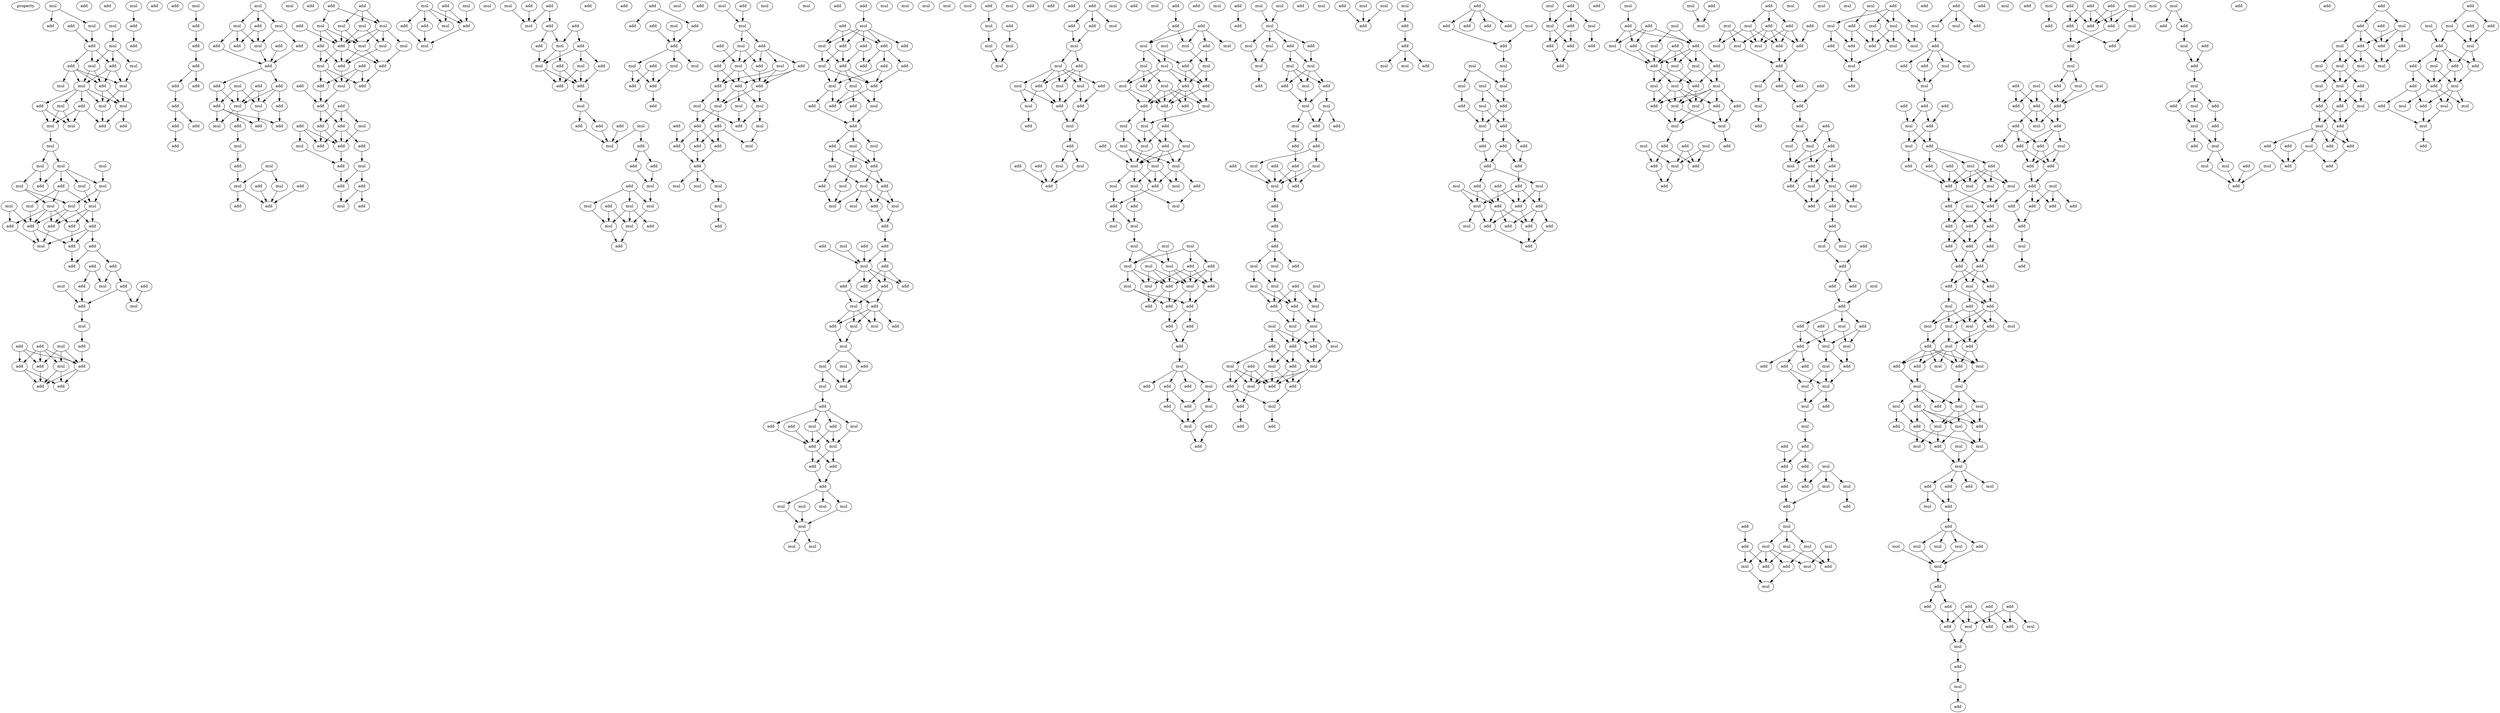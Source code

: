digraph {
    node [fontcolor=black]
    property [mul=2,lf=1.2]
    0 [ label = mul ];
    1 [ label = add ];
    2 [ label = mul ];
    3 [ label = add ];
    4 [ label = mul ];
    5 [ label = add ];
    6 [ label = add ];
    7 [ label = mul ];
    8 [ label = add ];
    9 [ label = mul ];
    10 [ label = mul ];
    11 [ label = add ];
    12 [ label = mul ];
    13 [ label = add ];
    14 [ label = mul ];
    15 [ label = mul ];
    16 [ label = add ];
    17 [ label = mul ];
    18 [ label = mul ];
    19 [ label = mul ];
    20 [ label = add ];
    21 [ label = mul ];
    22 [ label = add ];
    23 [ label = add ];
    24 [ label = mul ];
    25 [ label = mul ];
    26 [ label = mul ];
    27 [ label = mul ];
    28 [ label = mul ];
    29 [ label = mul ];
    30 [ label = mul ];
    31 [ label = add ];
    32 [ label = mul ];
    33 [ label = add ];
    34 [ label = mul ];
    35 [ label = mul ];
    36 [ label = mul ];
    37 [ label = mul ];
    38 [ label = mul ];
    39 [ label = add ];
    40 [ label = add ];
    41 [ label = add ];
    42 [ label = add ];
    43 [ label = add ];
    44 [ label = add ];
    45 [ label = mul ];
    46 [ label = add ];
    47 [ label = add ];
    48 [ label = add ];
    49 [ label = add ];
    50 [ label = mul ];
    51 [ label = add ];
    52 [ label = add ];
    53 [ label = add ];
    54 [ label = mul ];
    55 [ label = add ];
    56 [ label = mul ];
    57 [ label = mul ];
    58 [ label = add ];
    59 [ label = add ];
    60 [ label = add ];
    61 [ label = mul ];
    62 [ label = mul ];
    63 [ label = add ];
    64 [ label = add ];
    65 [ label = add ];
    66 [ label = add ];
    67 [ label = add ];
    68 [ label = add ];
    69 [ label = mul ];
    70 [ label = add ];
    71 [ label = add ];
    72 [ label = add ];
    73 [ label = add ];
    74 [ label = mul ];
    75 [ label = add ];
    76 [ label = add ];
    77 [ label = add ];
    78 [ label = add ];
    79 [ label = add ];
    80 [ label = add ];
    81 [ label = add ];
    82 [ label = add ];
    83 [ label = add ];
    84 [ label = mul ];
    85 [ label = mul ];
    86 [ label = add ];
    87 [ label = mul ];
    88 [ label = add ];
    89 [ label = add ];
    90 [ label = mul ];
    91 [ label = add ];
    92 [ label = add ];
    93 [ label = add ];
    94 [ label = add ];
    95 [ label = mul ];
    96 [ label = add ];
    97 [ label = add ];
    98 [ label = mul ];
    99 [ label = add ];
    100 [ label = mul ];
    101 [ label = add ];
    102 [ label = mul ];
    103 [ label = add ];
    104 [ label = add ];
    105 [ label = add ];
    106 [ label = mul ];
    107 [ label = mul ];
    108 [ label = mul ];
    109 [ label = add ];
    110 [ label = add ];
    111 [ label = add ];
    112 [ label = add ];
    113 [ label = mul ];
    114 [ label = mul ];
    115 [ label = add ];
    116 [ label = add ];
    117 [ label = add ];
    118 [ label = add ];
    119 [ label = mul ];
    120 [ label = mul ];
    121 [ label = add ];
    122 [ label = mul ];
    123 [ label = mul ];
    124 [ label = mul ];
    125 [ label = add ];
    126 [ label = mul ];
    127 [ label = mul ];
    128 [ label = add ];
    129 [ label = add ];
    130 [ label = add ];
    131 [ label = add ];
    132 [ label = mul ];
    133 [ label = mul ];
    134 [ label = add ];
    135 [ label = add ];
    136 [ label = add ];
    137 [ label = add ];
    138 [ label = add ];
    139 [ label = add ];
    140 [ label = add ];
    141 [ label = mul ];
    142 [ label = add ];
    143 [ label = add ];
    144 [ label = add ];
    145 [ label = mul ];
    146 [ label = add ];
    147 [ label = add ];
    148 [ label = mul ];
    149 [ label = add ];
    150 [ label = add ];
    151 [ label = add ];
    152 [ label = mul ];
    153 [ label = add ];
    154 [ label = mul ];
    155 [ label = mul ];
    156 [ label = add ];
    157 [ label = mul ];
    158 [ label = mul ];
    159 [ label = add ];
    160 [ label = add ];
    161 [ label = mul ];
    162 [ label = add ];
    163 [ label = add ];
    164 [ label = mul ];
    165 [ label = add ];
    166 [ label = mul ];
    167 [ label = add ];
    168 [ label = mul ];
    169 [ label = add ];
    170 [ label = add ];
    171 [ label = add ];
    172 [ label = mul ];
    173 [ label = add ];
    174 [ label = mul ];
    175 [ label = add ];
    176 [ label = add ];
    177 [ label = mul ];
    178 [ label = mul ];
    179 [ label = add ];
    180 [ label = add ];
    181 [ label = add ];
    182 [ label = mul ];
    183 [ label = add ];
    184 [ label = add ];
    185 [ label = add ];
    186 [ label = add ];
    187 [ label = add ];
    188 [ label = mul ];
    189 [ label = mul ];
    190 [ label = add ];
    191 [ label = mul ];
    192 [ label = add ];
    193 [ label = mul ];
    194 [ label = mul ];
    195 [ label = add ];
    196 [ label = mul ];
    197 [ label = add ];
    198 [ label = add ];
    199 [ label = add ];
    200 [ label = mul ];
    201 [ label = add ];
    202 [ label = mul ];
    203 [ label = add ];
    204 [ label = add ];
    205 [ label = add ];
    206 [ label = add ];
    207 [ label = mul ];
    208 [ label = mul ];
    209 [ label = mul ];
    210 [ label = add ];
    211 [ label = add ];
    212 [ label = add ];
    213 [ label = mul ];
    214 [ label = add ];
    215 [ label = mul ];
    216 [ label = mul ];
    217 [ label = add ];
    218 [ label = add ];
    219 [ label = mul ];
    220 [ label = mul ];
    221 [ label = add ];
    222 [ label = add ];
    223 [ label = mul ];
    224 [ label = add ];
    225 [ label = add ];
    226 [ label = add ];
    227 [ label = add ];
    228 [ label = mul ];
    229 [ label = mul ];
    230 [ label = mul ];
    231 [ label = mul ];
    232 [ label = add ];
    233 [ label = add ];
    234 [ label = add ];
    235 [ label = add ];
    236 [ label = mul ];
    237 [ label = add ];
    238 [ label = mul ];
    239 [ label = add ];
    240 [ label = add ];
    241 [ label = add ];
    242 [ label = mul ];
    243 [ label = mul ];
    244 [ label = mul ];
    245 [ label = mul ];
    246 [ label = add ];
    247 [ label = mul ];
    248 [ label = add ];
    249 [ label = add ];
    250 [ label = add ];
    251 [ label = mul ];
    252 [ label = add ];
    253 [ label = add ];
    254 [ label = mul ];
    255 [ label = add ];
    256 [ label = add ];
    257 [ label = add ];
    258 [ label = mul ];
    259 [ label = add ];
    260 [ label = add ];
    261 [ label = add ];
    262 [ label = mul ];
    263 [ label = add ];
    264 [ label = mul ];
    265 [ label = mul ];
    266 [ label = add ];
    267 [ label = add ];
    268 [ label = add ];
    269 [ label = add ];
    270 [ label = add ];
    271 [ label = mul ];
    272 [ label = mul ];
    273 [ label = mul ];
    274 [ label = add ];
    275 [ label = mul ];
    276 [ label = add ];
    277 [ label = mul ];
    278 [ label = mul ];
    279 [ label = add ];
    280 [ label = mul ];
    281 [ label = add ];
    282 [ label = mul ];
    283 [ label = mul ];
    284 [ label = add ];
    285 [ label = add ];
    286 [ label = add ];
    287 [ label = add ];
    288 [ label = mul ];
    289 [ label = mul ];
    290 [ label = add ];
    291 [ label = mul ];
    292 [ label = add ];
    293 [ label = add ];
    294 [ label = add ];
    295 [ label = add ];
    296 [ label = add ];
    297 [ label = mul ];
    298 [ label = mul ];
    299 [ label = mul ];
    300 [ label = add ];
    301 [ label = add ];
    302 [ label = mul ];
    303 [ label = mul ];
    304 [ label = mul ];
    305 [ label = mul ];
    306 [ label = add ];
    307 [ label = mul ];
    308 [ label = mul ];
    309 [ label = mul ];
    310 [ label = add ];
    311 [ label = add ];
    312 [ label = mul ];
    313 [ label = add ];
    314 [ label = add ];
    315 [ label = mul ];
    316 [ label = mul ];
    317 [ label = add ];
    318 [ label = add ];
    319 [ label = add ];
    320 [ label = mul ];
    321 [ label = add ];
    322 [ label = mul ];
    323 [ label = mul ];
    324 [ label = mul ];
    325 [ label = mul ];
    326 [ label = mul ];
    327 [ label = mul ];
    328 [ label = mul ];
    329 [ label = add ];
    330 [ label = mul ];
    331 [ label = mul ];
    332 [ label = mul ];
    333 [ label = add ];
    334 [ label = add ];
    335 [ label = mul ];
    336 [ label = mul ];
    337 [ label = mul ];
    338 [ label = add ];
    339 [ label = add ];
    340 [ label = add ];
    341 [ label = add ];
    342 [ label = mul ];
    343 [ label = add ];
    344 [ label = mul ];
    345 [ label = add ];
    346 [ label = mul ];
    347 [ label = mul ];
    348 [ label = add ];
    349 [ label = mul ];
    350 [ label = add ];
    351 [ label = mul ];
    352 [ label = mul ];
    353 [ label = add ];
    354 [ label = add ];
    355 [ label = mul ];
    356 [ label = add ];
    357 [ label = mul ];
    358 [ label = mul ];
    359 [ label = add ];
    360 [ label = add ];
    361 [ label = add ];
    362 [ label = add ];
    363 [ label = mul ];
    364 [ label = mul ];
    365 [ label = add ];
    366 [ label = add ];
    367 [ label = add ];
    368 [ label = add ];
    369 [ label = mul ];
    370 [ label = mul ];
    371 [ label = mul ];
    372 [ label = mul ];
    373 [ label = add ];
    374 [ label = mul ];
    375 [ label = add ];
    376 [ label = mul ];
    377 [ label = mul ];
    378 [ label = add ];
    379 [ label = add ];
    380 [ label = mul ];
    381 [ label = add ];
    382 [ label = mul ];
    383 [ label = mul ];
    384 [ label = add ];
    385 [ label = add ];
    386 [ label = add ];
    387 [ label = mul ];
    388 [ label = add ];
    389 [ label = mul ];
    390 [ label = mul ];
    391 [ label = mul ];
    392 [ label = add ];
    393 [ label = add ];
    394 [ label = mul ];
    395 [ label = mul ];
    396 [ label = mul ];
    397 [ label = mul ];
    398 [ label = add ];
    399 [ label = add ];
    400 [ label = mul ];
    401 [ label = mul ];
    402 [ label = mul ];
    403 [ label = mul ];
    404 [ label = add ];
    405 [ label = add ];
    406 [ label = mul ];
    407 [ label = mul ];
    408 [ label = mul ];
    409 [ label = mul ];
    410 [ label = mul ];
    411 [ label = mul ];
    412 [ label = add ];
    413 [ label = mul ];
    414 [ label = mul ];
    415 [ label = add ];
    416 [ label = mul ];
    417 [ label = add ];
    418 [ label = mul ];
    419 [ label = mul ];
    420 [ label = add ];
    421 [ label = add ];
    422 [ label = add ];
    423 [ label = add ];
    424 [ label = add ];
    425 [ label = add ];
    426 [ label = add ];
    427 [ label = add ];
    428 [ label = mul ];
    429 [ label = add ];
    430 [ label = add ];
    431 [ label = add ];
    432 [ label = mul ];
    433 [ label = add ];
    434 [ label = mul ];
    435 [ label = add ];
    436 [ label = add ];
    437 [ label = mul ];
    438 [ label = add ];
    439 [ label = mul ];
    440 [ label = add ];
    441 [ label = mul ];
    442 [ label = mul ];
    443 [ label = add ];
    444 [ label = add ];
    445 [ label = mul ];
    446 [ label = mul ];
    447 [ label = mul ];
    448 [ label = add ];
    449 [ label = mul ];
    450 [ label = add ];
    451 [ label = mul ];
    452 [ label = mul ];
    453 [ label = mul ];
    454 [ label = add ];
    455 [ label = mul ];
    456 [ label = add ];
    457 [ label = add ];
    458 [ label = mul ];
    459 [ label = mul ];
    460 [ label = add ];
    461 [ label = add ];
    462 [ label = mul ];
    463 [ label = add ];
    464 [ label = add ];
    465 [ label = add ];
    466 [ label = add ];
    467 [ label = mul ];
    468 [ label = add ];
    469 [ label = mul ];
    470 [ label = mul ];
    471 [ label = add ];
    472 [ label = add ];
    473 [ label = add ];
    474 [ label = mul ];
    475 [ label = mul ];
    476 [ label = add ];
    477 [ label = add ];
    478 [ label = add ];
    479 [ label = mul ];
    480 [ label = add ];
    481 [ label = mul ];
    482 [ label = mul ];
    483 [ label = mul ];
    484 [ label = mul ];
    485 [ label = add ];
    486 [ label = add ];
    487 [ label = add ];
    488 [ label = mul ];
    489 [ label = mul ];
    490 [ label = mul ];
    491 [ label = mul ];
    492 [ label = mul ];
    493 [ label = add ];
    494 [ label = add ];
    495 [ label = add ];
    496 [ label = add ];
    497 [ label = mul ];
    498 [ label = mul ];
    499 [ label = mul ];
    500 [ label = add ];
    501 [ label = add ];
    502 [ label = mul ];
    503 [ label = add ];
    504 [ label = add ];
    505 [ label = add ];
    506 [ label = mul ];
    507 [ label = add ];
    508 [ label = add ];
    509 [ label = mul ];
    510 [ label = add ];
    511 [ label = add ];
    512 [ label = mul ];
    513 [ label = mul ];
    514 [ label = add ];
    515 [ label = add ];
    516 [ label = add ];
    517 [ label = add ];
    518 [ label = add ];
    519 [ label = mul ];
    520 [ label = add ];
    521 [ label = add ];
    522 [ label = mul ];
    523 [ label = mul ];
    524 [ label = mul ];
    525 [ label = mul ];
    526 [ label = mul ];
    527 [ label = add ];
    528 [ label = mul ];
    529 [ label = add ];
    530 [ label = add ];
    531 [ label = mul ];
    532 [ label = add ];
    533 [ label = add ];
    534 [ label = add ];
    535 [ label = add ];
    536 [ label = add ];
    537 [ label = mul ];
    538 [ label = add ];
    539 [ label = add ];
    540 [ label = add ];
    541 [ label = mul ];
    542 [ label = mul ];
    543 [ label = add ];
    544 [ label = add ];
    545 [ label = add ];
    546 [ label = mul ];
    547 [ label = add ];
    548 [ label = add ];
    549 [ label = add ];
    550 [ label = add ];
    551 [ label = add ];
    552 [ label = mul ];
    553 [ label = add ];
    554 [ label = add ];
    555 [ label = mul ];
    556 [ label = mul ];
    557 [ label = add ];
    558 [ label = add ];
    559 [ label = add ];
    560 [ label = add ];
    561 [ label = add ];
    562 [ label = mul ];
    563 [ label = add ];
    564 [ label = mul ];
    565 [ label = add ];
    566 [ label = add ];
    567 [ label = add ];
    568 [ label = add ];
    569 [ label = mul ];
    570 [ label = mul ];
    571 [ label = add ];
    572 [ label = add ];
    573 [ label = mul ];
    574 [ label = mul ];
    575 [ label = mul ];
    576 [ label = mul ];
    577 [ label = add ];
    578 [ label = mul ];
    579 [ label = add ];
    580 [ label = add ];
    581 [ label = add ];
    582 [ label = mul ];
    583 [ label = mul ];
    584 [ label = mul ];
    585 [ label = mul ];
    586 [ label = mul ];
    587 [ label = add ];
    588 [ label = mul ];
    589 [ label = add ];
    590 [ label = add ];
    591 [ label = add ];
    592 [ label = mul ];
    593 [ label = add ];
    594 [ label = mul ];
    595 [ label = add ];
    596 [ label = add ];
    597 [ label = mul ];
    598 [ label = add ];
    599 [ label = mul ];
    600 [ label = mul ];
    601 [ label = add ];
    602 [ label = add ];
    603 [ label = add ];
    604 [ label = add ];
    605 [ label = mul ];
    606 [ label = add ];
    607 [ label = mul ];
    608 [ label = mul ];
    609 [ label = add ];
    610 [ label = add ];
    611 [ label = add ];
    612 [ label = mul ];
    613 [ label = add ];
    614 [ label = add ];
    615 [ label = mul ];
    616 [ label = add ];
    617 [ label = mul ];
    618 [ label = add ];
    619 [ label = mul ];
    620 [ label = add ];
    621 [ label = mul ];
    622 [ label = add ];
    623 [ label = add ];
    624 [ label = mul ];
    625 [ label = add ];
    626 [ label = mul ];
    627 [ label = add ];
    628 [ label = mul ];
    629 [ label = add ];
    630 [ label = mul ];
    631 [ label = add ];
    632 [ label = add ];
    633 [ label = add ];
    634 [ label = mul ];
    635 [ label = mul ];
    636 [ label = mul ];
    637 [ label = add ];
    638 [ label = add ];
    639 [ label = mul ];
    640 [ label = add ];
    641 [ label = add ];
    642 [ label = add ];
    643 [ label = add ];
    644 [ label = mul ];
    645 [ label = add ];
    646 [ label = mul ];
    647 [ label = add ];
    648 [ label = mul ];
    649 [ label = mul ];
    650 [ label = add ];
    651 [ label = add ];
    652 [ label = add ];
    653 [ label = add ];
    654 [ label = mul ];
    655 [ label = mul ];
    656 [ label = mul ];
    657 [ label = add ];
    658 [ label = mul ];
    659 [ label = add ];
    660 [ label = add ];
    661 [ label = mul ];
    662 [ label = add ];
    663 [ label = add ];
    664 [ label = mul ];
    665 [ label = mul ];
    666 [ label = mul ];
    667 [ label = add ];
    668 [ label = mul ];
    669 [ label = add ];
    670 [ label = add ];
    671 [ label = add ];
    672 [ label = add ];
    673 [ label = mul ];
    674 [ label = mul ];
    675 [ label = mul ];
    676 [ label = mul ];
    677 [ label = add ];
    678 [ label = mul ];
    679 [ label = mul ];
    680 [ label = add ];
    681 [ label = mul ];
    682 [ label = add ];
    683 [ label = add ];
    684 [ label = mul ];
    685 [ label = add ];
    686 [ label = mul ];
    687 [ label = mul ];
    688 [ label = mul ];
    689 [ label = mul ];
    690 [ label = add ];
    691 [ label = mul ];
    692 [ label = add ];
    693 [ label = mul ];
    694 [ label = mul ];
    695 [ label = add ];
    696 [ label = add ];
    697 [ label = mul ];
    698 [ label = add ];
    699 [ label = add ];
    700 [ label = add ];
    701 [ label = mul ];
    702 [ label = mul ];
    703 [ label = add ];
    704 [ label = add ];
    705 [ label = add ];
    706 [ label = add ];
    707 [ label = mul ];
    708 [ label = add ];
    709 [ label = mul ];
    710 [ label = mul ];
    711 [ label = add ];
    712 [ label = add ];
    713 [ label = add ];
    714 [ label = mul ];
    715 [ label = mul ];
    716 [ label = add ];
    717 [ label = mul ];
    718 [ label = add ];
    719 [ label = mul ];
    720 [ label = add ];
    721 [ label = add ];
    722 [ label = add ];
    723 [ label = add ];
    724 [ label = mul ];
    725 [ label = add ];
    726 [ label = mul ];
    727 [ label = mul ];
    728 [ label = mul ];
    729 [ label = add ];
    730 [ label = add ];
    731 [ label = add ];
    732 [ label = add ];
    733 [ label = add ];
    734 [ label = add ];
    735 [ label = add ];
    736 [ label = add ];
    737 [ label = add ];
    738 [ label = add ];
    739 [ label = add ];
    740 [ label = mul ];
    741 [ label = add ];
    742 [ label = mul ];
    743 [ label = add ];
    744 [ label = add ];
    745 [ label = mul ];
    746 [ label = add ];
    747 [ label = mul ];
    748 [ label = mul ];
    749 [ label = mul ];
    750 [ label = mul ];
    751 [ label = add ];
    752 [ label = add ];
    753 [ label = mul ];
    754 [ label = add ];
    755 [ label = add ];
    756 [ label = mul ];
    757 [ label = add ];
    758 [ label = mul ];
    759 [ label = mul ];
    760 [ label = mul ];
    761 [ label = mul ];
    762 [ label = add ];
    763 [ label = mul ];
    764 [ label = add ];
    765 [ label = add ];
    766 [ label = mul ];
    767 [ label = add ];
    768 [ label = add ];
    769 [ label = mul ];
    770 [ label = mul ];
    771 [ label = mul ];
    772 [ label = mul ];
    773 [ label = add ];
    774 [ label = mul ];
    775 [ label = add ];
    776 [ label = add ];
    777 [ label = mul ];
    778 [ label = add ];
    779 [ label = add ];
    780 [ label = mul ];
    781 [ label = add ];
    782 [ label = add ];
    783 [ label = mul ];
    784 [ label = mul ];
    785 [ label = add ];
    786 [ label = mul ];
    787 [ label = mul ];
    788 [ label = mul ];
    789 [ label = add ];
    790 [ label = add ];
    791 [ label = add ];
    792 [ label = add ];
    793 [ label = add ];
    794 [ label = add ];
    795 [ label = mul ];
    796 [ label = add ];
    797 [ label = add ];
    798 [ label = mul ];
    799 [ label = add ];
    800 [ label = mul ];
    801 [ label = add ];
    802 [ label = mul ];
    803 [ label = add ];
    804 [ label = mul ];
    805 [ label = add ];
    806 [ label = add ];
    807 [ label = mul ];
    808 [ label = add ];
    809 [ label = add ];
    810 [ label = mul ];
    811 [ label = add ];
    812 [ label = add ];
    813 [ label = mul ];
    814 [ label = add ];
    815 [ label = mul ];
    816 [ label = add ];
    817 [ label = mul ];
    818 [ label = add ];
    819 [ label = add ];
    820 [ label = mul ];
    821 [ label = mul ];
    822 [ label = mul ];
    823 [ label = add ];
    824 [ label = add ];
    825 [ label = add ];
    826 [ label = mul ];
    827 [ label = add ];
    828 [ label = add ];
    829 [ label = add ];
    830 [ label = mul ];
    831 [ label = add ];
    832 [ label = add ];
    833 [ label = add ];
    834 [ label = add ];
    835 [ label = add ];
    836 [ label = mul ];
    837 [ label = add ];
    838 [ label = add ];
    839 [ label = add ];
    840 [ label = add ];
    841 [ label = add ];
    842 [ label = mul ];
    843 [ label = add ];
    844 [ label = add ];
    845 [ label = mul ];
    846 [ label = add ];
    847 [ label = add ];
    848 [ label = mul ];
    849 [ label = add ];
    850 [ label = add ];
    851 [ label = mul ];
    852 [ label = add ];
    853 [ label = add ];
    854 [ label = mul ];
    855 [ label = add ];
    856 [ label = mul ];
    857 [ label = mul ];
    858 [ label = add ];
    859 [ label = mul ];
    860 [ label = add ];
    861 [ label = mul ];
    862 [ label = mul ];
    863 [ label = add ];
    864 [ label = add ];
    865 [ label = add ];
    866 [ label = add ];
    867 [ label = add ];
    868 [ label = mul ];
    869 [ label = add ];
    870 [ label = mul ];
    871 [ label = add ];
    872 [ label = add ];
    873 [ label = mul ];
    874 [ label = mul ];
    875 [ label = mul ];
    876 [ label = mul ];
    877 [ label = mul ];
    878 [ label = add ];
    879 [ label = mul ];
    880 [ label = add ];
    881 [ label = add ];
    882 [ label = mul ];
    883 [ label = mul ];
    884 [ label = add ];
    885 [ label = mul ];
    886 [ label = add ];
    887 [ label = add ];
    888 [ label = add ];
    889 [ label = add ];
    890 [ label = add ];
    891 [ label = add ];
    892 [ label = add ];
    893 [ label = mul ];
    894 [ label = mul ];
    895 [ label = add ];
    896 [ label = add ];
    897 [ label = add ];
    898 [ label = mul ];
    899 [ label = add ];
    900 [ label = add ];
    901 [ label = add ];
    902 [ label = mul ];
    903 [ label = add ];
    904 [ label = add ];
    905 [ label = mul ];
    906 [ label = add ];
    907 [ label = add ];
    908 [ label = mul ];
    909 [ label = mul ];
    910 [ label = mul ];
    911 [ label = mul ];
    912 [ label = add ];
    0 -> 1 [ name = 0 ];
    0 -> 4 [ name = 1 ];
    2 -> 7 [ name = 2 ];
    3 -> 6 [ name = 3 ];
    4 -> 6 [ name = 4 ];
    6 -> 8 [ name = 5 ];
    6 -> 9 [ name = 6 ];
    6 -> 11 [ name = 7 ];
    7 -> 9 [ name = 8 ];
    7 -> 10 [ name = 9 ];
    7 -> 11 [ name = 10 ];
    8 -> 12 [ name = 11 ];
    8 -> 13 [ name = 12 ];
    8 -> 14 [ name = 13 ];
    8 -> 15 [ name = 14 ];
    9 -> 13 [ name = 15 ];
    9 -> 15 [ name = 16 ];
    10 -> 14 [ name = 17 ];
    11 -> 13 [ name = 18 ];
    11 -> 14 [ name = 19 ];
    11 -> 15 [ name = 20 ];
    13 -> 17 [ name = 21 ];
    13 -> 19 [ name = 22 ];
    14 -> 17 [ name = 23 ];
    14 -> 19 [ name = 24 ];
    15 -> 16 [ name = 25 ];
    15 -> 17 [ name = 26 ];
    15 -> 18 [ name = 27 ];
    15 -> 19 [ name = 28 ];
    15 -> 20 [ name = 29 ];
    16 -> 21 [ name = 30 ];
    16 -> 24 [ name = 31 ];
    17 -> 23 [ name = 32 ];
    18 -> 21 [ name = 33 ];
    18 -> 24 [ name = 34 ];
    19 -> 22 [ name = 35 ];
    19 -> 23 [ name = 36 ];
    20 -> 21 [ name = 37 ];
    20 -> 23 [ name = 38 ];
    20 -> 24 [ name = 39 ];
    24 -> 25 [ name = 40 ];
    25 -> 26 [ name = 41 ];
    25 -> 28 [ name = 42 ];
    26 -> 29 [ name = 43 ];
    26 -> 30 [ name = 44 ];
    26 -> 31 [ name = 45 ];
    26 -> 33 [ name = 46 ];
    27 -> 30 [ name = 47 ];
    28 -> 32 [ name = 48 ];
    28 -> 33 [ name = 49 ];
    29 -> 34 [ name = 50 ];
    30 -> 34 [ name = 51 ];
    30 -> 35 [ name = 52 ];
    31 -> 34 [ name = 53 ];
    31 -> 37 [ name = 54 ];
    31 -> 38 [ name = 55 ];
    32 -> 35 [ name = 56 ];
    32 -> 38 [ name = 57 ];
    34 -> 39 [ name = 58 ];
    34 -> 40 [ name = 59 ];
    34 -> 43 [ name = 60 ];
    35 -> 39 [ name = 61 ];
    35 -> 42 [ name = 62 ];
    35 -> 43 [ name = 63 ];
    36 -> 41 [ name = 64 ];
    36 -> 42 [ name = 65 ];
    37 -> 42 [ name = 66 ];
    38 -> 39 [ name = 67 ];
    38 -> 40 [ name = 68 ];
    38 -> 41 [ name = 69 ];
    38 -> 42 [ name = 70 ];
    39 -> 45 [ name = 71 ];
    40 -> 44 [ name = 72 ];
    41 -> 45 [ name = 73 ];
    42 -> 44 [ name = 74 ];
    42 -> 45 [ name = 75 ];
    43 -> 44 [ name = 76 ];
    43 -> 45 [ name = 77 ];
    43 -> 46 [ name = 78 ];
    44 -> 49 [ name = 79 ];
    46 -> 48 [ name = 80 ];
    46 -> 49 [ name = 81 ];
    47 -> 53 [ name = 82 ];
    47 -> 54 [ name = 83 ];
    48 -> 51 [ name = 84 ];
    48 -> 54 [ name = 85 ];
    50 -> 55 [ name = 86 ];
    51 -> 55 [ name = 87 ];
    51 -> 56 [ name = 88 ];
    52 -> 56 [ name = 89 ];
    53 -> 55 [ name = 90 ];
    55 -> 57 [ name = 91 ];
    57 -> 60 [ name = 92 ];
    58 -> 62 [ name = 93 ];
    58 -> 63 [ name = 94 ];
    58 -> 64 [ name = 95 ];
    58 -> 65 [ name = 96 ];
    59 -> 63 [ name = 97 ];
    59 -> 64 [ name = 98 ];
    59 -> 65 [ name = 99 ];
    60 -> 65 [ name = 100 ];
    61 -> 62 [ name = 101 ];
    61 -> 64 [ name = 102 ];
    61 -> 65 [ name = 103 ];
    62 -> 66 [ name = 104 ];
    62 -> 67 [ name = 105 ];
    63 -> 66 [ name = 106 ];
    63 -> 67 [ name = 107 ];
    64 -> 66 [ name = 108 ];
    65 -> 66 [ name = 109 ];
    65 -> 67 [ name = 110 ];
    69 -> 72 [ name = 111 ];
    72 -> 73 [ name = 112 ];
    74 -> 75 [ name = 113 ];
    75 -> 76 [ name = 114 ];
    76 -> 77 [ name = 115 ];
    77 -> 78 [ name = 116 ];
    77 -> 79 [ name = 117 ];
    78 -> 80 [ name = 118 ];
    80 -> 81 [ name = 119 ];
    80 -> 82 [ name = 120 ];
    81 -> 83 [ name = 121 ];
    84 -> 85 [ name = 122 ];
    84 -> 86 [ name = 123 ];
    84 -> 87 [ name = 124 ];
    85 -> 88 [ name = 125 ];
    85 -> 90 [ name = 126 ];
    85 -> 91 [ name = 127 ];
    86 -> 88 [ name = 128 ];
    86 -> 90 [ name = 129 ];
    87 -> 89 [ name = 130 ];
    87 -> 90 [ name = 131 ];
    89 -> 93 [ name = 132 ];
    90 -> 93 [ name = 133 ];
    91 -> 93 [ name = 134 ];
    92 -> 93 [ name = 135 ];
    93 -> 96 [ name = 136 ];
    93 -> 97 [ name = 137 ];
    94 -> 98 [ name = 138 ];
    94 -> 100 [ name = 139 ];
    95 -> 98 [ name = 140 ];
    95 -> 100 [ name = 141 ];
    95 -> 101 [ name = 142 ];
    96 -> 100 [ name = 143 ];
    96 -> 101 [ name = 144 ];
    97 -> 98 [ name = 145 ];
    97 -> 99 [ name = 146 ];
    97 -> 100 [ name = 147 ];
    98 -> 103 [ name = 148 ];
    99 -> 105 [ name = 149 ];
    100 -> 104 [ name = 150 ];
    100 -> 106 [ name = 151 ];
    101 -> 103 [ name = 152 ];
    101 -> 105 [ name = 153 ];
    101 -> 106 [ name = 154 ];
    104 -> 107 [ name = 155 ];
    107 -> 109 [ name = 156 ];
    108 -> 113 [ name = 157 ];
    108 -> 114 [ name = 158 ];
    109 -> 114 [ name = 159 ];
    111 -> 116 [ name = 160 ];
    112 -> 116 [ name = 161 ];
    113 -> 116 [ name = 162 ];
    114 -> 115 [ name = 163 ];
    114 -> 116 [ name = 164 ];
    117 -> 119 [ name = 165 ];
    117 -> 122 [ name = 166 ];
    117 -> 123 [ name = 167 ];
    118 -> 120 [ name = 168 ];
    118 -> 122 [ name = 169 ];
    119 -> 127 [ name = 170 ];
    119 -> 128 [ name = 171 ];
    120 -> 125 [ name = 172 ];
    120 -> 126 [ name = 173 ];
    120 -> 128 [ name = 174 ];
    121 -> 128 [ name = 175 ];
    122 -> 124 [ name = 176 ];
    122 -> 126 [ name = 177 ];
    122 -> 127 [ name = 178 ];
    122 -> 128 [ name = 179 ];
    123 -> 126 [ name = 180 ];
    123 -> 128 [ name = 181 ];
    124 -> 131 [ name = 182 ];
    125 -> 130 [ name = 183 ];
    125 -> 132 [ name = 184 ];
    126 -> 130 [ name = 185 ];
    126 -> 131 [ name = 186 ];
    127 -> 130 [ name = 187 ];
    128 -> 130 [ name = 188 ];
    128 -> 131 [ name = 189 ];
    128 -> 132 [ name = 190 ];
    129 -> 133 [ name = 191 ];
    129 -> 134 [ name = 192 ];
    129 -> 135 [ name = 193 ];
    130 -> 133 [ name = 194 ];
    131 -> 134 [ name = 195 ];
    132 -> 133 [ name = 196 ];
    132 -> 134 [ name = 197 ];
    132 -> 135 [ name = 198 ];
    133 -> 137 [ name = 199 ];
    135 -> 137 [ name = 200 ];
    136 -> 137 [ name = 201 ];
    137 -> 140 [ name = 202 ];
    137 -> 142 [ name = 203 ];
    138 -> 140 [ name = 204 ];
    138 -> 141 [ name = 205 ];
    138 -> 142 [ name = 206 ];
    139 -> 144 [ name = 207 ];
    139 -> 145 [ name = 208 ];
    139 -> 146 [ name = 209 ];
    140 -> 144 [ name = 210 ];
    140 -> 146 [ name = 211 ];
    141 -> 146 [ name = 212 ];
    142 -> 143 [ name = 213 ];
    142 -> 144 [ name = 214 ];
    142 -> 146 [ name = 215 ];
    143 -> 148 [ name = 216 ];
    145 -> 147 [ name = 217 ];
    146 -> 147 [ name = 218 ];
    147 -> 150 [ name = 219 ];
    148 -> 149 [ name = 220 ];
    148 -> 150 [ name = 221 ];
    149 -> 151 [ name = 222 ];
    149 -> 152 [ name = 223 ];
    150 -> 152 [ name = 224 ];
    153 -> 156 [ name = 225 ];
    153 -> 158 [ name = 226 ];
    154 -> 156 [ name = 227 ];
    154 -> 158 [ name = 228 ];
    154 -> 159 [ name = 229 ];
    154 -> 160 [ name = 230 ];
    155 -> 156 [ name = 231 ];
    156 -> 161 [ name = 232 ];
    159 -> 161 [ name = 233 ];
    160 -> 161 [ name = 234 ];
    162 -> 166 [ name = 235 ];
    163 -> 165 [ name = 236 ];
    163 -> 166 [ name = 237 ];
    164 -> 166 [ name = 238 ];
    165 -> 168 [ name = 239 ];
    165 -> 169 [ name = 240 ];
    167 -> 168 [ name = 241 ];
    167 -> 170 [ name = 242 ];
    168 -> 172 [ name = 243 ];
    168 -> 173 [ name = 244 ];
    169 -> 172 [ name = 245 ];
    170 -> 171 [ name = 246 ];
    170 -> 172 [ name = 247 ];
    170 -> 174 [ name = 248 ];
    171 -> 176 [ name = 249 ];
    172 -> 175 [ name = 250 ];
    172 -> 176 [ name = 251 ];
    173 -> 175 [ name = 252 ];
    173 -> 176 [ name = 253 ];
    174 -> 175 [ name = 254 ];
    174 -> 176 [ name = 255 ];
    176 -> 177 [ name = 256 ];
    177 -> 179 [ name = 257 ];
    177 -> 180 [ name = 258 ];
    178 -> 182 [ name = 259 ];
    178 -> 183 [ name = 260 ];
    179 -> 182 [ name = 261 ];
    180 -> 182 [ name = 262 ];
    181 -> 182 [ name = 263 ];
    183 -> 185 [ name = 264 ];
    183 -> 186 [ name = 265 ];
    185 -> 188 [ name = 266 ];
    186 -> 188 [ name = 267 ];
    187 -> 189 [ name = 268 ];
    187 -> 191 [ name = 269 ];
    187 -> 193 [ name = 270 ];
    188 -> 189 [ name = 271 ];
    189 -> 196 [ name = 272 ];
    191 -> 194 [ name = 273 ];
    192 -> 194 [ name = 274 ];
    192 -> 196 [ name = 275 ];
    193 -> 194 [ name = 276 ];
    193 -> 195 [ name = 277 ];
    193 -> 196 [ name = 278 ];
    194 -> 197 [ name = 279 ];
    196 -> 197 [ name = 280 ];
    198 -> 201 [ name = 281 ];
    198 -> 203 [ name = 282 ];
    199 -> 204 [ name = 283 ];
    202 -> 204 [ name = 284 ];
    203 -> 204 [ name = 285 ];
    204 -> 207 [ name = 286 ];
    204 -> 208 [ name = 287 ];
    204 -> 209 [ name = 288 ];
    206 -> 210 [ name = 289 ];
    206 -> 211 [ name = 290 ];
    207 -> 210 [ name = 291 ];
    208 -> 210 [ name = 292 ];
    208 -> 211 [ name = 293 ];
    210 -> 212 [ name = 294 ];
    213 -> 216 [ name = 295 ];
    214 -> 216 [ name = 296 ];
    216 -> 217 [ name = 297 ];
    216 -> 219 [ name = 298 ];
    217 -> 220 [ name = 299 ];
    217 -> 221 [ name = 300 ];
    217 -> 223 [ name = 301 ];
    217 -> 224 [ name = 302 ];
    218 -> 220 [ name = 303 ];
    219 -> 220 [ name = 304 ];
    219 -> 221 [ name = 305 ];
    219 -> 222 [ name = 306 ];
    220 -> 225 [ name = 307 ];
    220 -> 226 [ name = 308 ];
    220 -> 227 [ name = 309 ];
    221 -> 225 [ name = 310 ];
    222 -> 226 [ name = 311 ];
    222 -> 227 [ name = 312 ];
    223 -> 225 [ name = 313 ];
    223 -> 227 [ name = 314 ];
    224 -> 225 [ name = 315 ];
    224 -> 226 [ name = 316 ];
    225 -> 229 [ name = 317 ];
    225 -> 230 [ name = 318 ];
    226 -> 228 [ name = 319 ];
    226 -> 229 [ name = 320 ];
    226 -> 230 [ name = 321 ];
    227 -> 229 [ name = 322 ];
    227 -> 231 [ name = 323 ];
    228 -> 234 [ name = 324 ];
    229 -> 232 [ name = 325 ];
    229 -> 233 [ name = 326 ];
    230 -> 234 [ name = 327 ];
    230 -> 236 [ name = 328 ];
    231 -> 233 [ name = 329 ];
    231 -> 234 [ name = 330 ];
    232 -> 237 [ name = 331 ];
    232 -> 238 [ name = 332 ];
    232 -> 240 [ name = 333 ];
    233 -> 237 [ name = 334 ];
    233 -> 239 [ name = 335 ];
    233 -> 240 [ name = 336 ];
    235 -> 239 [ name = 337 ];
    236 -> 238 [ name = 338 ];
    237 -> 241 [ name = 339 ];
    239 -> 241 [ name = 340 ];
    240 -> 241 [ name = 341 ];
    241 -> 242 [ name = 342 ];
    241 -> 243 [ name = 343 ];
    241 -> 244 [ name = 344 ];
    244 -> 247 [ name = 345 ];
    247 -> 248 [ name = 346 ];
    249 -> 251 [ name = 347 ];
    250 -> 252 [ name = 348 ];
    250 -> 254 [ name = 349 ];
    250 -> 256 [ name = 350 ];
    251 -> 252 [ name = 351 ];
    251 -> 253 [ name = 352 ];
    251 -> 254 [ name = 353 ];
    251 -> 255 [ name = 354 ];
    251 -> 256 [ name = 355 ];
    252 -> 257 [ name = 356 ];
    252 -> 260 [ name = 357 ];
    252 -> 261 [ name = 358 ];
    253 -> 259 [ name = 359 ];
    253 -> 261 [ name = 360 ];
    254 -> 258 [ name = 361 ];
    254 -> 259 [ name = 362 ];
    256 -> 258 [ name = 363 ];
    256 -> 259 [ name = 364 ];
    257 -> 263 [ name = 365 ];
    258 -> 263 [ name = 366 ];
    258 -> 264 [ name = 367 ];
    259 -> 262 [ name = 368 ];
    259 -> 263 [ name = 369 ];
    259 -> 264 [ name = 370 ];
    260 -> 263 [ name = 371 ];
    260 -> 264 [ name = 372 ];
    262 -> 265 [ name = 373 ];
    262 -> 266 [ name = 374 ];
    262 -> 267 [ name = 375 ];
    263 -> 265 [ name = 376 ];
    263 -> 267 [ name = 377 ];
    264 -> 267 [ name = 378 ];
    264 -> 268 [ name = 379 ];
    265 -> 269 [ name = 380 ];
    266 -> 269 [ name = 381 ];
    268 -> 269 [ name = 382 ];
    269 -> 270 [ name = 383 ];
    269 -> 271 [ name = 384 ];
    269 -> 272 [ name = 385 ];
    270 -> 273 [ name = 386 ];
    270 -> 274 [ name = 387 ];
    271 -> 274 [ name = 388 ];
    271 -> 275 [ name = 389 ];
    272 -> 274 [ name = 390 ];
    273 -> 276 [ name = 391 ];
    273 -> 278 [ name = 392 ];
    274 -> 278 [ name = 393 ];
    274 -> 279 [ name = 394 ];
    275 -> 277 [ name = 395 ];
    275 -> 279 [ name = 396 ];
    276 -> 283 [ name = 397 ];
    277 -> 283 [ name = 398 ];
    278 -> 280 [ name = 399 ];
    278 -> 281 [ name = 400 ];
    278 -> 282 [ name = 401 ];
    278 -> 283 [ name = 402 ];
    279 -> 281 [ name = 403 ];
    279 -> 282 [ name = 404 ];
    281 -> 284 [ name = 405 ];
    282 -> 284 [ name = 406 ];
    284 -> 287 [ name = 407 ];
    285 -> 289 [ name = 408 ];
    286 -> 289 [ name = 409 ];
    287 -> 289 [ name = 410 ];
    287 -> 290 [ name = 411 ];
    288 -> 289 [ name = 412 ];
    289 -> 292 [ name = 413 ];
    289 -> 293 [ name = 414 ];
    289 -> 294 [ name = 415 ];
    289 -> 295 [ name = 416 ];
    290 -> 292 [ name = 417 ];
    290 -> 294 [ name = 418 ];
    290 -> 295 [ name = 419 ];
    292 -> 296 [ name = 420 ];
    292 -> 297 [ name = 421 ];
    293 -> 296 [ name = 422 ];
    293 -> 297 [ name = 423 ];
    296 -> 298 [ name = 424 ];
    296 -> 299 [ name = 425 ];
    296 -> 300 [ name = 426 ];
    296 -> 301 [ name = 427 ];
    297 -> 298 [ name = 428 ];
    297 -> 299 [ name = 429 ];
    297 -> 300 [ name = 430 ];
    298 -> 303 [ name = 431 ];
    300 -> 303 [ name = 432 ];
    303 -> 305 [ name = 433 ];
    303 -> 306 [ name = 434 ];
    304 -> 309 [ name = 435 ];
    305 -> 308 [ name = 436 ];
    305 -> 309 [ name = 437 ];
    306 -> 309 [ name = 438 ];
    308 -> 310 [ name = 439 ];
    310 -> 311 [ name = 440 ];
    310 -> 312 [ name = 441 ];
    310 -> 314 [ name = 442 ];
    310 -> 315 [ name = 443 ];
    311 -> 317 [ name = 444 ];
    312 -> 316 [ name = 445 ];
    313 -> 317 [ name = 446 ];
    314 -> 316 [ name = 447 ];
    314 -> 317 [ name = 448 ];
    315 -> 316 [ name = 449 ];
    315 -> 317 [ name = 450 ];
    316 -> 318 [ name = 451 ];
    316 -> 319 [ name = 452 ];
    317 -> 318 [ name = 453 ];
    317 -> 319 [ name = 454 ];
    318 -> 321 [ name = 455 ];
    319 -> 321 [ name = 456 ];
    321 -> 322 [ name = 457 ];
    321 -> 325 [ name = 458 ];
    321 -> 326 [ name = 459 ];
    323 -> 327 [ name = 460 ];
    325 -> 327 [ name = 461 ];
    326 -> 327 [ name = 462 ];
    327 -> 328 [ name = 463 ];
    327 -> 331 [ name = 464 ];
    329 -> 332 [ name = 465 ];
    332 -> 335 [ name = 466 ];
    333 -> 336 [ name = 467 ];
    335 -> 337 [ name = 468 ];
    336 -> 337 [ name = 469 ];
    340 -> 341 [ name = 470 ];
    340 -> 343 [ name = 471 ];
    340 -> 344 [ name = 472 ];
    341 -> 346 [ name = 473 ];
    343 -> 346 [ name = 474 ];
    346 -> 347 [ name = 475 ];
    346 -> 348 [ name = 476 ];
    347 -> 349 [ name = 477 ];
    347 -> 350 [ name = 478 ];
    347 -> 351 [ name = 479 ];
    347 -> 352 [ name = 480 ];
    347 -> 353 [ name = 481 ];
    348 -> 351 [ name = 482 ];
    348 -> 352 [ name = 483 ];
    348 -> 353 [ name = 484 ];
    349 -> 355 [ name = 485 ];
    349 -> 356 [ name = 486 ];
    350 -> 354 [ name = 487 ];
    351 -> 356 [ name = 488 ];
    352 -> 354 [ name = 489 ];
    352 -> 356 [ name = 490 ];
    353 -> 355 [ name = 491 ];
    353 -> 356 [ name = 492 ];
    354 -> 358 [ name = 493 ];
    355 -> 359 [ name = 494 ];
    356 -> 358 [ name = 495 ];
    358 -> 360 [ name = 496 ];
    360 -> 363 [ name = 497 ];
    360 -> 364 [ name = 498 ];
    361 -> 365 [ name = 499 ];
    362 -> 365 [ name = 500 ];
    363 -> 365 [ name = 501 ];
    364 -> 365 [ name = 502 ];
    366 -> 367 [ name = 503 ];
    367 -> 371 [ name = 504 ];
    367 -> 372 [ name = 505 ];
    368 -> 370 [ name = 506 ];
    368 -> 371 [ name = 507 ];
    368 -> 372 [ name = 508 ];
    368 -> 373 [ name = 509 ];
    369 -> 377 [ name = 510 ];
    371 -> 376 [ name = 511 ];
    372 -> 374 [ name = 512 ];
    372 -> 375 [ name = 513 ];
    372 -> 377 [ name = 514 ];
    373 -> 375 [ name = 515 ];
    373 -> 376 [ name = 516 ];
    374 -> 379 [ name = 517 ];
    374 -> 380 [ name = 518 ];
    374 -> 382 [ name = 519 ];
    375 -> 378 [ name = 520 ];
    375 -> 381 [ name = 521 ];
    376 -> 378 [ name = 522 ];
    376 -> 381 [ name = 523 ];
    377 -> 378 [ name = 524 ];
    377 -> 379 [ name = 525 ];
    377 -> 380 [ name = 526 ];
    377 -> 381 [ name = 527 ];
    378 -> 383 [ name = 528 ];
    378 -> 384 [ name = 529 ];
    378 -> 385 [ name = 530 ];
    378 -> 386 [ name = 531 ];
    379 -> 385 [ name = 532 ];
    380 -> 384 [ name = 533 ];
    380 -> 385 [ name = 534 ];
    381 -> 383 [ name = 535 ];
    381 -> 385 [ name = 536 ];
    382 -> 383 [ name = 537 ];
    382 -> 384 [ name = 538 ];
    382 -> 385 [ name = 539 ];
    382 -> 386 [ name = 540 ];
    383 -> 389 [ name = 541 ];
    384 -> 387 [ name = 542 ];
    384 -> 389 [ name = 543 ];
    385 -> 388 [ name = 544 ];
    387 -> 390 [ name = 545 ];
    387 -> 391 [ name = 546 ];
    388 -> 390 [ name = 547 ];
    388 -> 393 [ name = 548 ];
    388 -> 394 [ name = 549 ];
    389 -> 390 [ name = 550 ];
    389 -> 393 [ name = 551 ];
    390 -> 395 [ name = 552 ];
    391 -> 395 [ name = 553 ];
    391 -> 396 [ name = 554 ];
    391 -> 397 [ name = 555 ];
    392 -> 395 [ name = 556 ];
    393 -> 395 [ name = 557 ];
    393 -> 396 [ name = 558 ];
    393 -> 397 [ name = 559 ];
    394 -> 395 [ name = 560 ];
    394 -> 397 [ name = 561 ];
    395 -> 398 [ name = 562 ];
    395 -> 400 [ name = 563 ];
    395 -> 401 [ name = 564 ];
    396 -> 398 [ name = 565 ];
    396 -> 400 [ name = 566 ];
    396 -> 402 [ name = 567 ];
    397 -> 398 [ name = 568 ];
    397 -> 399 [ name = 569 ];
    397 -> 402 [ name = 570 ];
    398 -> 405 [ name = 571 ];
    399 -> 403 [ name = 572 ];
    400 -> 403 [ name = 573 ];
    400 -> 404 [ name = 574 ];
    401 -> 405 [ name = 575 ];
    404 -> 407 [ name = 576 ];
    405 -> 406 [ name = 577 ];
    405 -> 407 [ name = 578 ];
    407 -> 409 [ name = 579 ];
    408 -> 411 [ name = 580 ];
    408 -> 412 [ name = 581 ];
    408 -> 415 [ name = 582 ];
    409 -> 411 [ name = 583 ];
    409 -> 413 [ name = 584 ];
    410 -> 411 [ name = 585 ];
    410 -> 413 [ name = 586 ];
    411 -> 416 [ name = 587 ];
    411 -> 417 [ name = 588 ];
    411 -> 419 [ name = 589 ];
    412 -> 416 [ name = 590 ];
    412 -> 418 [ name = 591 ];
    412 -> 420 [ name = 592 ];
    413 -> 417 [ name = 593 ];
    413 -> 418 [ name = 594 ];
    413 -> 420 [ name = 595 ];
    414 -> 416 [ name = 596 ];
    414 -> 417 [ name = 597 ];
    414 -> 418 [ name = 598 ];
    415 -> 417 [ name = 599 ];
    415 -> 418 [ name = 600 ];
    415 -> 420 [ name = 601 ];
    416 -> 423 [ name = 602 ];
    417 -> 422 [ name = 603 ];
    417 -> 423 [ name = 604 ];
    418 -> 421 [ name = 605 ];
    418 -> 422 [ name = 606 ];
    419 -> 421 [ name = 607 ];
    419 -> 422 [ name = 608 ];
    420 -> 421 [ name = 609 ];
    421 -> 425 [ name = 610 ];
    421 -> 426 [ name = 611 ];
    422 -> 426 [ name = 612 ];
    425 -> 427 [ name = 613 ];
    426 -> 427 [ name = 614 ];
    427 -> 428 [ name = 615 ];
    428 -> 429 [ name = 616 ];
    428 -> 430 [ name = 617 ];
    428 -> 431 [ name = 618 ];
    428 -> 432 [ name = 619 ];
    430 -> 433 [ name = 620 ];
    430 -> 435 [ name = 621 ];
    432 -> 434 [ name = 622 ];
    432 -> 435 [ name = 623 ];
    433 -> 437 [ name = 624 ];
    434 -> 437 [ name = 625 ];
    435 -> 437 [ name = 626 ];
    436 -> 438 [ name = 627 ];
    437 -> 438 [ name = 628 ];
    440 -> 443 [ name = 629 ];
    441 -> 445 [ name = 630 ];
    442 -> 445 [ name = 631 ];
    445 -> 446 [ name = 632 ];
    445 -> 447 [ name = 633 ];
    445 -> 448 [ name = 634 ];
    445 -> 450 [ name = 635 ];
    446 -> 451 [ name = 636 ];
    447 -> 451 [ name = 637 ];
    448 -> 452 [ name = 638 ];
    450 -> 452 [ name = 639 ];
    450 -> 453 [ name = 640 ];
    451 -> 454 [ name = 641 ];
    452 -> 455 [ name = 642 ];
    452 -> 456 [ name = 643 ];
    452 -> 457 [ name = 644 ];
    453 -> 455 [ name = 645 ];
    453 -> 456 [ name = 646 ];
    453 -> 457 [ name = 647 ];
    455 -> 458 [ name = 648 ];
    456 -> 458 [ name = 649 ];
    457 -> 458 [ name = 650 ];
    457 -> 459 [ name = 651 ];
    458 -> 460 [ name = 652 ];
    458 -> 462 [ name = 653 ];
    459 -> 460 [ name = 654 ];
    459 -> 461 [ name = 655 ];
    460 -> 464 [ name = 656 ];
    462 -> 463 [ name = 657 ];
    463 -> 468 [ name = 658 ];
    464 -> 467 [ name = 659 ];
    464 -> 469 [ name = 660 ];
    465 -> 470 [ name = 661 ];
    465 -> 471 [ name = 662 ];
    466 -> 470 [ name = 663 ];
    467 -> 470 [ name = 664 ];
    467 -> 471 [ name = 665 ];
    468 -> 470 [ name = 666 ];
    468 -> 471 [ name = 667 ];
    469 -> 470 [ name = 668 ];
    470 -> 472 [ name = 669 ];
    472 -> 476 [ name = 670 ];
    473 -> 477 [ name = 671 ];
    474 -> 477 [ name = 672 ];
    475 -> 477 [ name = 673 ];
    476 -> 478 [ name = 674 ];
    478 -> 479 [ name = 675 ];
    478 -> 480 [ name = 676 ];
    478 -> 481 [ name = 677 ];
    479 -> 483 [ name = 678 ];
    479 -> 484 [ name = 679 ];
    481 -> 484 [ name = 680 ];
    482 -> 488 [ name = 681 ];
    483 -> 486 [ name = 682 ];
    483 -> 487 [ name = 683 ];
    484 -> 486 [ name = 684 ];
    484 -> 487 [ name = 685 ];
    485 -> 486 [ name = 686 ];
    485 -> 487 [ name = 687 ];
    485 -> 488 [ name = 688 ];
    486 -> 490 [ name = 689 ];
    486 -> 491 [ name = 690 ];
    487 -> 490 [ name = 691 ];
    488 -> 491 [ name = 692 ];
    489 -> 493 [ name = 693 ];
    489 -> 494 [ name = 694 ];
    489 -> 495 [ name = 695 ];
    490 -> 493 [ name = 696 ];
    491 -> 492 [ name = 697 ];
    491 -> 493 [ name = 698 ];
    491 -> 494 [ name = 699 ];
    492 -> 499 [ name = 700 ];
    493 -> 498 [ name = 701 ];
    493 -> 499 [ name = 702 ];
    493 -> 500 [ name = 703 ];
    494 -> 499 [ name = 704 ];
    495 -> 497 [ name = 705 ];
    495 -> 498 [ name = 706 ];
    495 -> 500 [ name = 707 ];
    496 -> 501 [ name = 708 ];
    496 -> 502 [ name = 709 ];
    496 -> 504 [ name = 710 ];
    497 -> 501 [ name = 711 ];
    497 -> 502 [ name = 712 ];
    497 -> 504 [ name = 713 ];
    498 -> 501 [ name = 714 ];
    498 -> 502 [ name = 715 ];
    498 -> 503 [ name = 716 ];
    499 -> 501 [ name = 717 ];
    499 -> 502 [ name = 718 ];
    499 -> 503 [ name = 719 ];
    500 -> 501 [ name = 720 ];
    500 -> 503 [ name = 721 ];
    502 -> 505 [ name = 722 ];
    503 -> 506 [ name = 723 ];
    504 -> 505 [ name = 724 ];
    504 -> 506 [ name = 725 ];
    505 -> 508 [ name = 726 ];
    506 -> 507 [ name = 727 ];
    509 -> 510 [ name = 728 ];
    510 -> 511 [ name = 729 ];
    511 -> 512 [ name = 730 ];
    511 -> 513 [ name = 731 ];
    511 -> 514 [ name = 732 ];
    515 -> 516 [ name = 733 ];
    515 -> 517 [ name = 734 ];
    515 -> 518 [ name = 735 ];
    515 -> 520 [ name = 736 ];
    516 -> 521 [ name = 737 ];
    519 -> 521 [ name = 738 ];
    521 -> 523 [ name = 739 ];
    522 -> 524 [ name = 740 ];
    522 -> 525 [ name = 741 ];
    523 -> 525 [ name = 742 ];
    524 -> 529 [ name = 743 ];
    525 -> 527 [ name = 744 ];
    526 -> 527 [ name = 745 ];
    526 -> 528 [ name = 746 ];
    527 -> 530 [ name = 747 ];
    527 -> 531 [ name = 748 ];
    528 -> 530 [ name = 749 ];
    528 -> 531 [ name = 750 ];
    529 -> 531 [ name = 751 ];
    530 -> 532 [ name = 752 ];
    530 -> 533 [ name = 753 ];
    531 -> 534 [ name = 754 ];
    532 -> 536 [ name = 755 ];
    533 -> 535 [ name = 756 ];
    533 -> 536 [ name = 757 ];
    534 -> 535 [ name = 758 ];
    535 -> 537 [ name = 759 ];
    535 -> 540 [ name = 760 ];
    536 -> 539 [ name = 761 ];
    537 -> 543 [ name = 762 ];
    537 -> 544 [ name = 763 ];
    538 -> 543 [ name = 764 ];
    538 -> 545 [ name = 765 ];
    539 -> 542 [ name = 766 ];
    539 -> 543 [ name = 767 ];
    539 -> 544 [ name = 768 ];
    540 -> 542 [ name = 769 ];
    540 -> 545 [ name = 770 ];
    541 -> 542 [ name = 771 ];
    541 -> 545 [ name = 772 ];
    542 -> 546 [ name = 773 ];
    542 -> 549 [ name = 774 ];
    543 -> 549 [ name = 775 ];
    543 -> 550 [ name = 776 ];
    544 -> 547 [ name = 777 ];
    544 -> 548 [ name = 778 ];
    544 -> 550 [ name = 779 ];
    545 -> 548 [ name = 780 ];
    545 -> 549 [ name = 781 ];
    545 -> 550 [ name = 782 ];
    547 -> 551 [ name = 783 ];
    549 -> 551 [ name = 784 ];
    550 -> 551 [ name = 785 ];
    552 -> 556 [ name = 786 ];
    553 -> 554 [ name = 787 ];
    553 -> 555 [ name = 788 ];
    553 -> 556 [ name = 789 ];
    554 -> 559 [ name = 790 ];
    554 -> 560 [ name = 791 ];
    555 -> 557 [ name = 792 ];
    556 -> 559 [ name = 793 ];
    556 -> 560 [ name = 794 ];
    559 -> 561 [ name = 795 ];
    560 -> 561 [ name = 796 ];
    562 -> 565 [ name = 797 ];
    563 -> 566 [ name = 798 ];
    563 -> 568 [ name = 799 ];
    563 -> 569 [ name = 800 ];
    564 -> 568 [ name = 801 ];
    564 -> 570 [ name = 802 ];
    565 -> 566 [ name = 803 ];
    565 -> 568 [ name = 804 ];
    565 -> 569 [ name = 805 ];
    566 -> 572 [ name = 806 ];
    566 -> 573 [ name = 807 ];
    567 -> 572 [ name = 808 ];
    567 -> 573 [ name = 809 ];
    567 -> 574 [ name = 810 ];
    568 -> 571 [ name = 811 ];
    568 -> 572 [ name = 812 ];
    568 -> 573 [ name = 813 ];
    568 -> 574 [ name = 814 ];
    569 -> 572 [ name = 815 ];
    570 -> 572 [ name = 816 ];
    571 -> 576 [ name = 817 ];
    571 -> 577 [ name = 818 ];
    572 -> 575 [ name = 819 ];
    572 -> 577 [ name = 820 ];
    572 -> 578 [ name = 821 ];
    573 -> 575 [ name = 822 ];
    573 -> 577 [ name = 823 ];
    574 -> 576 [ name = 824 ];
    574 -> 578 [ name = 825 ];
    575 -> 580 [ name = 826 ];
    575 -> 582 [ name = 827 ];
    576 -> 579 [ name = 828 ];
    576 -> 580 [ name = 829 ];
    576 -> 581 [ name = 830 ];
    576 -> 582 [ name = 831 ];
    576 -> 583 [ name = 832 ];
    577 -> 582 [ name = 833 ];
    577 -> 583 [ name = 834 ];
    578 -> 579 [ name = 835 ];
    578 -> 580 [ name = 836 ];
    578 -> 582 [ name = 837 ];
    578 -> 583 [ name = 838 ];
    579 -> 584 [ name = 839 ];
    579 -> 585 [ name = 840 ];
    580 -> 584 [ name = 841 ];
    581 -> 585 [ name = 842 ];
    582 -> 584 [ name = 843 ];
    582 -> 585 [ name = 844 ];
    583 -> 584 [ name = 845 ];
    584 -> 589 [ name = 846 ];
    585 -> 590 [ name = 847 ];
    586 -> 592 [ name = 848 ];
    586 -> 593 [ name = 849 ];
    587 -> 591 [ name = 850 ];
    587 -> 592 [ name = 851 ];
    588 -> 591 [ name = 852 ];
    588 -> 592 [ name = 853 ];
    589 -> 591 [ name = 854 ];
    589 -> 593 [ name = 855 ];
    592 -> 596 [ name = 856 ];
    593 -> 596 [ name = 857 ];
    594 -> 597 [ name = 858 ];
    595 -> 597 [ name = 859 ];
    598 -> 599 [ name = 860 ];
    598 -> 602 [ name = 861 ];
    598 -> 603 [ name = 862 ];
    599 -> 605 [ name = 863 ];
    599 -> 606 [ name = 864 ];
    599 -> 608 [ name = 865 ];
    600 -> 605 [ name = 866 ];
    600 -> 607 [ name = 867 ];
    600 -> 608 [ name = 868 ];
    601 -> 604 [ name = 869 ];
    602 -> 604 [ name = 870 ];
    602 -> 606 [ name = 871 ];
    602 -> 608 [ name = 872 ];
    603 -> 604 [ name = 873 ];
    603 -> 606 [ name = 874 ];
    603 -> 607 [ name = 875 ];
    603 -> 608 [ name = 876 ];
    604 -> 609 [ name = 877 ];
    606 -> 609 [ name = 878 ];
    607 -> 609 [ name = 879 ];
    609 -> 610 [ name = 880 ];
    609 -> 612 [ name = 881 ];
    609 -> 613 [ name = 882 ];
    610 -> 614 [ name = 883 ];
    611 -> 614 [ name = 884 ];
    612 -> 615 [ name = 885 ];
    614 -> 617 [ name = 886 ];
    615 -> 618 [ name = 887 ];
    616 -> 619 [ name = 888 ];
    616 -> 620 [ name = 889 ];
    617 -> 619 [ name = 890 ];
    617 -> 621 [ name = 891 ];
    619 -> 623 [ name = 892 ];
    619 -> 624 [ name = 893 ];
    620 -> 622 [ name = 894 ];
    620 -> 623 [ name = 895 ];
    620 -> 624 [ name = 896 ];
    621 -> 624 [ name = 897 ];
    622 -> 626 [ name = 898 ];
    622 -> 628 [ name = 899 ];
    623 -> 625 [ name = 900 ];
    623 -> 626 [ name = 901 ];
    623 -> 628 [ name = 902 ];
    624 -> 625 [ name = 903 ];
    625 -> 629 [ name = 904 ];
    626 -> 629 [ name = 905 ];
    626 -> 630 [ name = 906 ];
    626 -> 631 [ name = 907 ];
    627 -> 630 [ name = 908 ];
    628 -> 629 [ name = 909 ];
    631 -> 632 [ name = 910 ];
    632 -> 635 [ name = 911 ];
    632 -> 636 [ name = 912 ];
    633 -> 637 [ name = 913 ];
    635 -> 637 [ name = 914 ];
    637 -> 638 [ name = 915 ];
    637 -> 640 [ name = 916 ];
    638 -> 641 [ name = 917 ];
    639 -> 641 [ name = 918 ];
    641 -> 643 [ name = 919 ];
    641 -> 644 [ name = 920 ];
    641 -> 645 [ name = 921 ];
    642 -> 648 [ name = 922 ];
    643 -> 647 [ name = 923 ];
    643 -> 648 [ name = 924 ];
    644 -> 646 [ name = 925 ];
    644 -> 647 [ name = 926 ];
    645 -> 646 [ name = 927 ];
    645 -> 648 [ name = 928 ];
    646 -> 651 [ name = 929 ];
    647 -> 650 [ name = 930 ];
    647 -> 652 [ name = 931 ];
    647 -> 653 [ name = 932 ];
    648 -> 649 [ name = 933 ];
    648 -> 651 [ name = 934 ];
    649 -> 654 [ name = 935 ];
    649 -> 655 [ name = 936 ];
    651 -> 654 [ name = 937 ];
    652 -> 654 [ name = 938 ];
    652 -> 655 [ name = 939 ];
    654 -> 656 [ name = 940 ];
    654 -> 657 [ name = 941 ];
    655 -> 656 [ name = 942 ];
    656 -> 658 [ name = 943 ];
    658 -> 660 [ name = 944 ];
    659 -> 663 [ name = 945 ];
    660 -> 662 [ name = 946 ];
    660 -> 663 [ name = 947 ];
    662 -> 669 [ name = 948 ];
    663 -> 667 [ name = 949 ];
    665 -> 666 [ name = 950 ];
    665 -> 668 [ name = 951 ];
    665 -> 669 [ name = 952 ];
    666 -> 671 [ name = 953 ];
    667 -> 670 [ name = 954 ];
    668 -> 670 [ name = 955 ];
    670 -> 673 [ name = 956 ];
    672 -> 677 [ name = 957 ];
    673 -> 674 [ name = 958 ];
    673 -> 675 [ name = 959 ];
    673 -> 678 [ name = 960 ];
    674 -> 679 [ name = 961 ];
    674 -> 680 [ name = 962 ];
    674 -> 681 [ name = 963 ];
    674 -> 683 [ name = 964 ];
    675 -> 682 [ name = 965 ];
    675 -> 683 [ name = 966 ];
    676 -> 681 [ name = 967 ];
    676 -> 682 [ name = 968 ];
    677 -> 679 [ name = 969 ];
    677 -> 680 [ name = 970 ];
    678 -> 680 [ name = 971 ];
    678 -> 682 [ name = 972 ];
    679 -> 684 [ name = 973 ];
    683 -> 684 [ name = 974 ];
    685 -> 687 [ name = 975 ];
    685 -> 688 [ name = 976 ];
    685 -> 689 [ name = 977 ];
    685 -> 691 [ name = 978 ];
    686 -> 689 [ name = 979 ];
    686 -> 690 [ name = 980 ];
    687 -> 693 [ name = 981 ];
    688 -> 692 [ name = 982 ];
    688 -> 695 [ name = 983 ];
    689 -> 693 [ name = 984 ];
    689 -> 694 [ name = 985 ];
    689 -> 696 [ name = 986 ];
    690 -> 692 [ name = 987 ];
    690 -> 696 [ name = 988 ];
    691 -> 694 [ name = 989 ];
    691 -> 696 [ name = 990 ];
    692 -> 697 [ name = 991 ];
    694 -> 697 [ name = 992 ];
    695 -> 697 [ name = 993 ];
    697 -> 698 [ name = 994 ];
    700 -> 701 [ name = 995 ];
    700 -> 702 [ name = 996 ];
    700 -> 703 [ name = 997 ];
    701 -> 704 [ name = 998 ];
    704 -> 705 [ name = 999 ];
    704 -> 707 [ name = 1000 ];
    704 -> 708 [ name = 1001 ];
    704 -> 709 [ name = 1002 ];
    705 -> 710 [ name = 1003 ];
    708 -> 710 [ name = 1004 ];
    709 -> 710 [ name = 1005 ];
    710 -> 711 [ name = 1006 ];
    711 -> 715 [ name = 1007 ];
    711 -> 716 [ name = 1008 ];
    712 -> 716 [ name = 1009 ];
    713 -> 715 [ name = 1010 ];
    715 -> 717 [ name = 1011 ];
    715 -> 718 [ name = 1012 ];
    716 -> 717 [ name = 1013 ];
    716 -> 718 [ name = 1014 ];
    717 -> 720 [ name = 1015 ];
    718 -> 719 [ name = 1016 ];
    718 -> 722 [ name = 1017 ];
    718 -> 723 [ name = 1018 ];
    719 -> 724 [ name = 1019 ];
    719 -> 725 [ name = 1020 ];
    719 -> 726 [ name = 1021 ];
    719 -> 727 [ name = 1022 ];
    720 -> 725 [ name = 1023 ];
    721 -> 725 [ name = 1024 ];
    721 -> 726 [ name = 1025 ];
    722 -> 725 [ name = 1026 ];
    723 -> 724 [ name = 1027 ];
    723 -> 725 [ name = 1028 ];
    723 -> 726 [ name = 1029 ];
    723 -> 727 [ name = 1030 ];
    724 -> 730 [ name = 1031 ];
    725 -> 729 [ name = 1032 ];
    725 -> 730 [ name = 1033 ];
    727 -> 729 [ name = 1034 ];
    727 -> 730 [ name = 1035 ];
    728 -> 731 [ name = 1036 ];
    728 -> 732 [ name = 1037 ];
    729 -> 731 [ name = 1038 ];
    729 -> 733 [ name = 1039 ];
    730 -> 732 [ name = 1040 ];
    730 -> 733 [ name = 1041 ];
    731 -> 734 [ name = 1042 ];
    731 -> 735 [ name = 1043 ];
    732 -> 734 [ name = 1044 ];
    732 -> 736 [ name = 1045 ];
    733 -> 734 [ name = 1046 ];
    733 -> 735 [ name = 1047 ];
    734 -> 737 [ name = 1048 ];
    734 -> 738 [ name = 1049 ];
    735 -> 738 [ name = 1050 ];
    736 -> 737 [ name = 1051 ];
    737 -> 739 [ name = 1052 ];
    737 -> 740 [ name = 1053 ];
    737 -> 741 [ name = 1054 ];
    738 -> 739 [ name = 1055 ];
    738 -> 740 [ name = 1056 ];
    738 -> 741 [ name = 1057 ];
    739 -> 742 [ name = 1058 ];
    739 -> 744 [ name = 1059 ];
    740 -> 743 [ name = 1060 ];
    740 -> 744 [ name = 1061 ];
    741 -> 744 [ name = 1062 ];
    742 -> 745 [ name = 1063 ];
    742 -> 747 [ name = 1064 ];
    742 -> 748 [ name = 1065 ];
    743 -> 746 [ name = 1066 ];
    743 -> 747 [ name = 1067 ];
    743 -> 748 [ name = 1068 ];
    744 -> 745 [ name = 1069 ];
    744 -> 746 [ name = 1070 ];
    744 -> 748 [ name = 1071 ];
    744 -> 749 [ name = 1072 ];
    745 -> 750 [ name = 1073 ];
    745 -> 751 [ name = 1074 ];
    745 -> 752 [ name = 1075 ];
    746 -> 750 [ name = 1076 ];
    746 -> 752 [ name = 1077 ];
    747 -> 751 [ name = 1078 ];
    748 -> 752 [ name = 1079 ];
    750 -> 753 [ name = 1080 ];
    750 -> 754 [ name = 1081 ];
    750 -> 755 [ name = 1082 ];
    750 -> 756 [ name = 1083 ];
    750 -> 757 [ name = 1084 ];
    751 -> 753 [ name = 1085 ];
    751 -> 754 [ name = 1086 ];
    751 -> 755 [ name = 1087 ];
    751 -> 756 [ name = 1088 ];
    751 -> 757 [ name = 1089 ];
    752 -> 753 [ name = 1090 ];
    752 -> 757 [ name = 1091 ];
    753 -> 759 [ name = 1092 ];
    754 -> 758 [ name = 1093 ];
    755 -> 758 [ name = 1094 ];
    757 -> 759 [ name = 1095 ];
    758 -> 760 [ name = 1096 ];
    758 -> 761 [ name = 1097 ];
    758 -> 762 [ name = 1098 ];
    758 -> 764 [ name = 1099 ];
    759 -> 761 [ name = 1100 ];
    759 -> 763 [ name = 1101 ];
    759 -> 764 [ name = 1102 ];
    760 -> 765 [ name = 1103 ];
    760 -> 767 [ name = 1104 ];
    761 -> 766 [ name = 1105 ];
    761 -> 768 [ name = 1106 ];
    761 -> 769 [ name = 1107 ];
    762 -> 766 [ name = 1108 ];
    762 -> 767 [ name = 1109 ];
    762 -> 768 [ name = 1110 ];
    762 -> 769 [ name = 1111 ];
    763 -> 768 [ name = 1112 ];
    763 -> 769 [ name = 1113 ];
    765 -> 773 [ name = 1114 ];
    766 -> 770 [ name = 1115 ];
    766 -> 773 [ name = 1116 ];
    767 -> 770 [ name = 1117 ];
    767 -> 772 [ name = 1118 ];
    768 -> 770 [ name = 1119 ];
    769 -> 772 [ name = 1120 ];
    769 -> 773 [ name = 1121 ];
    770 -> 774 [ name = 1122 ];
    771 -> 774 [ name = 1123 ];
    773 -> 774 [ name = 1124 ];
    774 -> 775 [ name = 1125 ];
    774 -> 776 [ name = 1126 ];
    774 -> 777 [ name = 1127 ];
    774 -> 778 [ name = 1128 ];
    775 -> 780 [ name = 1129 ];
    775 -> 781 [ name = 1130 ];
    778 -> 781 [ name = 1131 ];
    781 -> 782 [ name = 1132 ];
    782 -> 783 [ name = 1133 ];
    782 -> 784 [ name = 1134 ];
    782 -> 785 [ name = 1135 ];
    782 -> 787 [ name = 1136 ];
    784 -> 788 [ name = 1137 ];
    785 -> 788 [ name = 1138 ];
    786 -> 788 [ name = 1139 ];
    787 -> 788 [ name = 1140 ];
    788 -> 789 [ name = 1141 ];
    789 -> 790 [ name = 1142 ];
    789 -> 793 [ name = 1143 ];
    790 -> 795 [ name = 1144 ];
    790 -> 797 [ name = 1145 ];
    791 -> 796 [ name = 1146 ];
    791 -> 799 [ name = 1147 ];
    792 -> 795 [ name = 1148 ];
    792 -> 797 [ name = 1149 ];
    792 -> 799 [ name = 1150 ];
    793 -> 797 [ name = 1151 ];
    794 -> 795 [ name = 1152 ];
    794 -> 796 [ name = 1153 ];
    794 -> 798 [ name = 1154 ];
    795 -> 800 [ name = 1155 ];
    797 -> 800 [ name = 1156 ];
    800 -> 801 [ name = 1157 ];
    801 -> 804 [ name = 1158 ];
    802 -> 803 [ name = 1159 ];
    804 -> 805 [ name = 1160 ];
    806 -> 812 [ name = 1161 ];
    806 -> 814 [ name = 1162 ];
    807 -> 811 [ name = 1163 ];
    807 -> 812 [ name = 1164 ];
    807 -> 813 [ name = 1165 ];
    808 -> 811 [ name = 1166 ];
    808 -> 812 [ name = 1167 ];
    808 -> 814 [ name = 1168 ];
    809 -> 811 [ name = 1169 ];
    809 -> 812 [ name = 1170 ];
    811 -> 815 [ name = 1171 ];
    813 -> 816 [ name = 1172 ];
    814 -> 815 [ name = 1173 ];
    814 -> 816 [ name = 1174 ];
    815 -> 817 [ name = 1175 ];
    817 -> 818 [ name = 1176 ];
    817 -> 821 [ name = 1177 ];
    818 -> 825 [ name = 1178 ];
    819 -> 823 [ name = 1179 ];
    819 -> 824 [ name = 1180 ];
    820 -> 823 [ name = 1181 ];
    820 -> 824 [ name = 1182 ];
    820 -> 825 [ name = 1183 ];
    821 -> 825 [ name = 1184 ];
    822 -> 825 [ name = 1185 ];
    823 -> 826 [ name = 1186 ];
    823 -> 827 [ name = 1187 ];
    823 -> 828 [ name = 1188 ];
    824 -> 826 [ name = 1189 ];
    825 -> 826 [ name = 1190 ];
    825 -> 828 [ name = 1191 ];
    827 -> 829 [ name = 1192 ];
    827 -> 831 [ name = 1193 ];
    827 -> 832 [ name = 1194 ];
    828 -> 829 [ name = 1195 ];
    828 -> 830 [ name = 1196 ];
    828 -> 832 [ name = 1197 ];
    829 -> 833 [ name = 1198 ];
    829 -> 834 [ name = 1199 ];
    830 -> 833 [ name = 1200 ];
    830 -> 834 [ name = 1201 ];
    832 -> 833 [ name = 1202 ];
    832 -> 834 [ name = 1203 ];
    833 -> 835 [ name = 1204 ];
    834 -> 835 [ name = 1205 ];
    835 -> 837 [ name = 1206 ];
    835 -> 838 [ name = 1207 ];
    835 -> 839 [ name = 1208 ];
    836 -> 837 [ name = 1209 ];
    836 -> 839 [ name = 1210 ];
    836 -> 840 [ name = 1211 ];
    837 -> 841 [ name = 1212 ];
    838 -> 841 [ name = 1213 ];
    841 -> 845 [ name = 1214 ];
    842 -> 843 [ name = 1215 ];
    842 -> 844 [ name = 1216 ];
    844 -> 848 [ name = 1217 ];
    845 -> 846 [ name = 1218 ];
    847 -> 849 [ name = 1219 ];
    848 -> 849 [ name = 1220 ];
    849 -> 851 [ name = 1221 ];
    851 -> 852 [ name = 1222 ];
    851 -> 853 [ name = 1223 ];
    851 -> 854 [ name = 1224 ];
    852 -> 856 [ name = 1225 ];
    853 -> 855 [ name = 1226 ];
    854 -> 856 [ name = 1227 ];
    855 -> 857 [ name = 1228 ];
    856 -> 857 [ name = 1229 ];
    856 -> 858 [ name = 1230 ];
    857 -> 859 [ name = 1231 ];
    857 -> 862 [ name = 1232 ];
    859 -> 864 [ name = 1233 ];
    860 -> 864 [ name = 1234 ];
    861 -> 864 [ name = 1235 ];
    862 -> 864 [ name = 1236 ];
    865 -> 866 [ name = 1237 ];
    865 -> 868 [ name = 1238 ];
    866 -> 869 [ name = 1239 ];
    866 -> 870 [ name = 1240 ];
    866 -> 872 [ name = 1241 ];
    867 -> 872 [ name = 1242 ];
    868 -> 869 [ name = 1243 ];
    868 -> 871 [ name = 1244 ];
    868 -> 872 [ name = 1245 ];
    869 -> 873 [ name = 1246 ];
    869 -> 875 [ name = 1247 ];
    869 -> 876 [ name = 1248 ];
    870 -> 874 [ name = 1249 ];
    870 -> 875 [ name = 1250 ];
    870 -> 876 [ name = 1251 ];
    871 -> 873 [ name = 1252 ];
    872 -> 873 [ name = 1253 ];
    874 -> 877 [ name = 1254 ];
    875 -> 877 [ name = 1255 ];
    875 -> 878 [ name = 1256 ];
    875 -> 879 [ name = 1257 ];
    876 -> 877 [ name = 1258 ];
    877 -> 880 [ name = 1259 ];
    877 -> 881 [ name = 1260 ];
    877 -> 882 [ name = 1261 ];
    878 -> 880 [ name = 1262 ];
    878 -> 882 [ name = 1263 ];
    879 -> 881 [ name = 1264 ];
    880 -> 883 [ name = 1265 ];
    880 -> 884 [ name = 1266 ];
    881 -> 883 [ name = 1267 ];
    881 -> 884 [ name = 1268 ];
    882 -> 884 [ name = 1269 ];
    883 -> 885 [ name = 1270 ];
    883 -> 886 [ name = 1271 ];
    883 -> 888 [ name = 1272 ];
    883 -> 889 [ name = 1273 ];
    884 -> 886 [ name = 1274 ];
    884 -> 888 [ name = 1275 ];
    885 -> 890 [ name = 1276 ];
    885 -> 891 [ name = 1277 ];
    887 -> 890 [ name = 1278 ];
    888 -> 891 [ name = 1279 ];
    889 -> 890 [ name = 1280 ];
    892 -> 893 [ name = 1281 ];
    892 -> 896 [ name = 1282 ];
    893 -> 897 [ name = 1283 ];
    893 -> 898 [ name = 1284 ];
    894 -> 897 [ name = 1285 ];
    895 -> 898 [ name = 1286 ];
    896 -> 898 [ name = 1287 ];
    897 -> 899 [ name = 1288 ];
    897 -> 900 [ name = 1289 ];
    897 -> 901 [ name = 1290 ];
    897 -> 902 [ name = 1291 ];
    898 -> 900 [ name = 1292 ];
    898 -> 901 [ name = 1293 ];
    899 -> 903 [ name = 1294 ];
    899 -> 904 [ name = 1295 ];
    900 -> 904 [ name = 1296 ];
    900 -> 905 [ name = 1297 ];
    901 -> 905 [ name = 1298 ];
    902 -> 904 [ name = 1299 ];
    902 -> 905 [ name = 1300 ];
    903 -> 906 [ name = 1301 ];
    903 -> 907 [ name = 1302 ];
    904 -> 908 [ name = 1303 ];
    904 -> 909 [ name = 1304 ];
    904 -> 910 [ name = 1305 ];
    905 -> 906 [ name = 1306 ];
    905 -> 908 [ name = 1307 ];
    905 -> 910 [ name = 1308 ];
    906 -> 911 [ name = 1309 ];
    907 -> 911 [ name = 1310 ];
    910 -> 911 [ name = 1311 ];
    911 -> 912 [ name = 1312 ];
}
